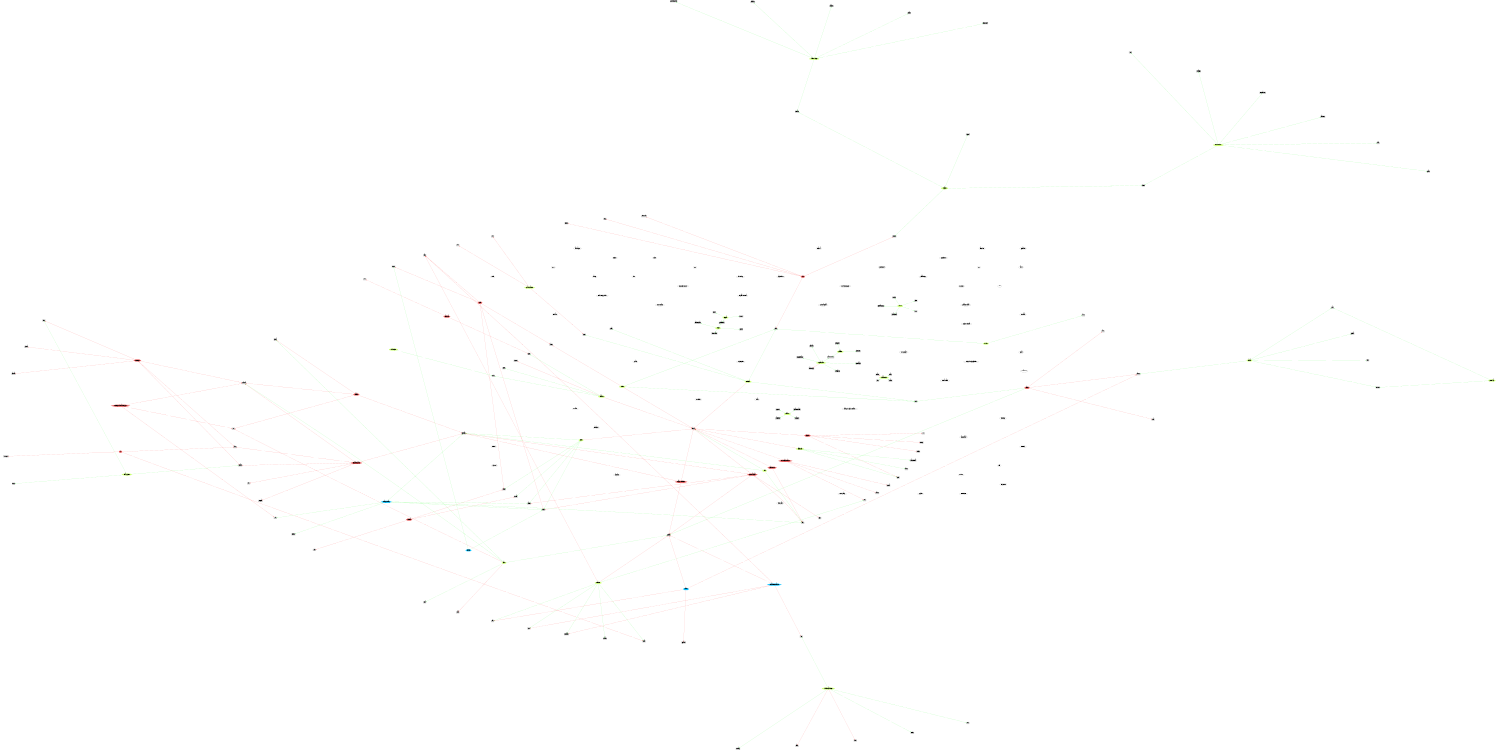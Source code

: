 digraph G {
    layout="twopi";  // Puedes probar con "neato" o "fdp" también
    overlap=scalexy;  // Alternativas: "scalexy" o "false"
    ratio=0.5;  // Ajustar el tamaño del gráfico automáticamente
    splines=true;  // Usar líneas curvas en lugar de rectas para mejorar la claridad
    root = "Farto"; //Centro
    size="100,5";  // Define un tamaño más ancho
    sep=0.5;       // Espaciado entre nodos
    

    // Bandas
    "Dianhø" [label="Dianhø", shape="hexagon", style="filled", color="#e44d4d"];
    "Clavo" [label="Clavo", shape="octagon", style="filled", color="#caff70"];
    "Feiticeira" [label="Feiticeira", shape="octagon", style="filled", color="#caff70"];
    "Rimshot" [label="Rimshot", shape="octagon", style="filled", color="#caff70"];
    "Denantes" [label="Denantes", shape="octagon", style="filled", color="#caff70"];
    "In Vitro" [label="In Vitro", shape="octagon", style="filled", color="#caff70"];
    "Kathartic" [label="Kathartic", shape="octagon", style="filled", color="#caff70"]; //Antiguo Napalm
    "Des/tempo" [label="Des/tempo", shape="hexagon", style="filled", color="#e44d4d"];
    "Mamasuncion" [label="Mamasuncion", shape="octagon", style="filled", color="#caff70"];
    "Jünne" [label="Jünne", shape="octagon", style="filled", color="#caff70"];
    "Baja por defunción" [label="Baja por defunción", shape="hexagon", style="filled", color="#e44d4d"];
    "RadRats" [label="RadRats", shape="hexagon", style="filled", color="#e44d4d"];
    "Görth" [label="Görth", shape="hexagon", style="filled", color="#e44d4d"]; 
    "Amnesia digital" [label="Amnesia digital", shape="hexagon", style="filled", color="#e44d4d"];
    "Sudden Ray of Hope" [label="Sudden Ray of Hope", shape="octagon", style="filled", color="#caff70"];
    "Nadsat" [label="Nadsat", shape="octagon", style="filled", color="#caff70"];
    "Bushter" [label="Bushter", shape="hexagon", style="filled", color="#00bfff"];
    "Terapia de garaje" [label="Terapia de garaje", shape="hexagon", style="filled", color="#e44d4d"];
    "Jester Day" [label="Jester day", shape="octagon", style="filled", color="#caff70"];
    "Polla y cojones" [label="Polla y cojones", shape="octagon", style="filled", color="#caff70"]; //nombre provisional aparentemente
    "Lilith" [label="Lilith", shape="octagon", style="filled", color="#caff70"];
    "West Bat" [label="WestBat", shape="hexagon", style="filled", color="#e44d4d"];
    "Scarlet Down" [label="Scarlet Down", shape="hexagon", style="filled", color="#e44d4d"];
    "Narkotica" [label="Narkotica", shape="hexagon", style="filled", color="#e44d4d"]; //no conozco todos los miembros, hay que preguntar
    "Grave Situations" [label="Grave Situations", shape="hexagon", style="filled", color="#caff70"];
    "Destempo si fuera buen grupo" [label="Destempo si fuera buen grupo", shape="hexagon", style="filled", color="#e44d4d"]; //no estoy seguro de si es lo mismo que terapia de garaje
    "??" [label="??", shape="octagon", style="filled", color="#e44d4d"]; //No sé como se llama la banda ni conozco todos los miembros (ni si está viva), hay que preguntar
    "Martillo" [label="Martillo", shape="hexagon", style="filled", color="#00bfff"]; //era nombre provisional creo que está registrada con otro (luego busco)
    "Tranny Cvntbag" [label="Tranny Cvntbag", shape="hexagon", style="filled", color="#00bfff"];
    "Incandescent Partner" [label="TIncandescent Partner", shape="hexagon", style="filled", color="#00bfff"];
    "Void's Legion" [label="Void's Legion", shape="octagon", style="filled", color="#caff70"]; //ni idea sobre este grupo xd (investigar)
    "Los muchachosaurios" [label="Los muchachosaurios", shape="hexagon", style="filled", color="#e44d4d"]; //estoy por no poner esta banda
    "Ryggan" [label="Ryggan", shape="octagon", style="filled", color="#caff70"];
    "Deripio" [label="Deripio", shape="octagon", style="filled", color="#caff70"]; 
    "Kulpables" [label="Kulpables", shape="octagon", style="filled", color="#caff70"];
    "Eterno Retorno" [label="Eterno Retorno", shape="octagon", style="filled", color="#caff70"];
    "Rainbow Sheep" [label="rainbow Sheep", shape="octagon", style="filled", color="#caff70"];
    "Virus T" [label="Virus T", shape="octagon", style="filled", color="#caff70"];
    "Chakales" [label="Chakales", shape="octagon", style="filled", color="#caff70"];
    "Virginia Coast" [label="Virginia Coast", shape="octagon", style="filled", color="#caff70"];
    "Katharsis" [label="Katharsis", shape="octagon", style="filled", color="#caff70"];
    "Vitor" [label="Vitor", shape="hexagon", style="filled", color="#e44d4d"];
    "Pacific Kills" [label="Pacific Kills", shape="octagon", style="filled", color="#caff70"];
    "Olympus" [label="Olympus", shape="hexagon", style="filled", color="#e44d4d"];

    //Sin terminar
    "Sobako" //Santo(rojo) Acei MariachiC (muerto)
    "Iron Killers" //EduMurillo Dani Paco JuaTarrus Diejunkher
    "Scratch" //Pablo Manu DiegoAlejandro
    "RabiaCivil" //DiegoAlejandro Zero 
    "NoisyRequiem" //AlbaLodBrok EmmaCyano DavidPX MiguelAmputación
    
    //Gallegas:
    "Buzkashi" //EstebanCouto RodrigoCotar PabloCorbillón
    "Pablo y los Ciervos Dorados" //PabloCorbillón MaximoLetal NekanePellón IriaDopazo ElenaCorbillón Muellín AdánDeCaroi EllaLosMuyFrágil GabrielSaitto
    "Carne Blanca" //PabloCorbillón Noidentificado
    "Los Muy Frágil" //EllaLosMuyFrágil Noidentificado
    "DJ Dinero" //PabloCorbillón ManuelFariñaCasares
    "Samba Fuego" //PabloCorbillón Muellín ElenaCorbillón
    "Columna Vegana" //PabloCorbillón Noidentificado
    "Los Fuzz Faces" //RodrigoCotar ManuelFariñaCasares ÓscarGallagher YagoAlarcónCarballa  PedroIgorMartínez(ya no está)
    "CarpoTributo" //RodrigoCotar NicoGatoPerdido CristianCastroMoro
    "Niño Verdugo" //NicoGatoPerdido JorgeAndrésSerrano
    "Ulex" //Mosnica Quintela XianCastro Tomasiño  ESTUVO @hoviteha alias yaidukar (lo conocen karmen y karmiña)
    
    "La DGT" //ÓscarDGT YoelDGT MiguelDGT
    "Eskravos" //EloiAbaloduro Uxía Noidentificado Noidentificado Noidentificado NoaLópez?
    "Brigada Moreneta" //OtPascual Noidentificado Noidentificado Noidentificado
    "Hollow Empty Minds" //OtPascual MarcRamírezCañabate HenrySalvat VíctorTorrent Noidentificado
    "Blowfuse" //HenrySalvat SergiBouffard ÓscarPuig Noidentificado
    "Dr.X" //AlbaKarry AlexanderErtack Mayer VíctorTorrent
    "Atomik Funk" //VíctorTorrent MarcBernadCasanova IñakiRamos PauAncunya Noidentificado Noidentificado
    "Uxue" //VíctorTorrent ÉricCelias MartíCosta UxueSouto
    "Curos" //Vernat LluísBorrell

    //Del jodido MarcBernadCasanova:(BCN todo)
    "Samscares" //MarcBernadCasanova Noidentificado Noidentificado Noidentificado
    "TH3 CLIMB" //MarcBernadCasanova AndreuRuno Lyca RaTache(31k seguidores, ya no está) AlejandroCalatrava MarioXZone(ya no está) AaronCarrasco
    "Zefir" //MarcBernadCasanova EvaCabanes

    //Alejandro Calatrava
    "The Bering" //AlejandroCalatrava Noidentificado 
    //Del jodido AndreuRuno
    "ERIO" //AndreuRuno MaximKutsan VíctorMarín TxabiLinares ErnestFosk
    "SLAVEDOWN" //AndreuRuno Suegere BigVillano
    "Xiclet" //AndreuRuno Noidentificado

    //De TxabiLinares
    "Exceso" //(verificados en insta) TxabiLinares CristinaRocabert CristinaMadrid MiguelPino VoidRobin DaniFabregas AngelSantos

    //Del VíctorMarín
    "Victor&Marky" //VíctorMarín Marky

    "Grupleds" //VoidRobin Noidentificado

    //Del Marky
    "HELLINSIDE" //Marky MarcCorso
    "TREMENS" //Marky Noidentificado



    //Del jodido IñaquiRamos:(BCN todo)
    "Vontade Trio"//VíctorTorrent IñakiRamos Noidentificado
    "Zigurat" //IñaquiRamos MelciorGuilera ÀlexPereira PemiroVirosa CarlesPereira RogerPascual
    "Los Painas" //IñaquiRamos Noidentificado 
    "Ina Mú" //IñaquiRamos Noidentificado
    //Del RogerPascual
    "Apocadixie" //RogerPascual Noidentificado
    "BKT Brass Band" //RogerPascual Noidentificado
    "SouthSideStompers" //RogerPascual Noidentificado
    

    //De Vigo:
    "Faced Out" //
    "Fractura" //
    "From Ashes To Dust" //PabloMaggot IsmaTurboNekora
    "PabloMaggot" //Solo project de PabloMaggot
    "Muriel" //IsmaTurboNekora ÓscarNoseque
    "Diving Through JellyFishes" //IsmaTurboNekora AnxoIAUSC IsaacRocha MarioByafish
    "Nominoi" //MarioByafish IriaLópez
    "Why Not?" //MarioByafish NatVázquez NereaPB TeoWN
    "Other Game" //IsaacRocha PatriciaGonzálezCabaleiro MateoGallego DavidCostas
    "A Light In The Sea" //PatriciaGonzálezCabaleiro AlánNight
    
    "Gracias Por Nada" //SergioMC AlbertoMouriñoAlmeida MiguelMouriñoAlmeida


    // Miembros
    "Luis" [label="Luis", shape="box", style="filled", color="grey"]; //dianho - feiticeira - rimshot
    "Iván" [label="Iván", shape="box", style="filled", color="grey"]; //dianho
    "Karmen" [label="Karmen", shape="box", style="filled", color="grey"]; //dianho - martillo - nadsat
    "Adrián" [label="Adrián", shape="box", style="filled", color="grey"]; //dianho - clavo - denantes - incandescent partner - baja por defunción -  amnesia digital - martillo - bpd
    "David" [label="David", shape="box", style="filled", color="grey"]; //dianho

    "Alicia" [label="Alicia", shape="box", style="filled", color="grey"]; //clavo - radrats
    "Karmiña" [label="Karmiña", shape="box", style="filled", color="grey"]; //clavo - terapia de garaje - destempo si fuera buen grupo - radrats
    "Alba" [label="Alba", shape="box", style="filled", color="grey"]; //clavo
    "Ivo" [label="Ivo", shape="box", style="filled", color="grey"]; //clavo - radrats - destempo si fuera buen grupo
    "Laura" [label="Laura", shape="box", style="filled", color="grey"]; //clavo

    "Santo" [label="Santo", shape="box", style="filled", color="grey"]; //feiticeira - in vitro - rimshot - no name
    "Sofía" [label="Sofía", shape="box", style="filled", color="grey"]; //feiticeira
    "Jorge" [label="Jorge", shape="box", style="filled", color="grey"]; //feiticeira - Grave Situations
    "Farto" [label="Farto", shape="box", style="filled", color="grey"]; //feiticeira - kathartic - amnesia digital - scarlet down - lilith - junne - rimshot - Los muchachosaurios - bpd - pacific kills - olympus

    "Mateo" [label="Mateo", shape="box", style="filled", color="grey"]; //rimshot - gorth

    "Ela" [label="Ela", shape="box", style="filled", color="grey"]; //denantes - martillo
    "Anxo" [label="Anxo", shape="box", style="filled", color="grey"]; //denantes - incandescent partner
    "Sebastián" [label="Sebastián", shape="box", style="filled", color="grey"]; //denantes - incandescent partner
    "Pol" [label="Pol", shape="box", style="filled", color="grey"]; //denantes - Los muchachosaurios
    "LauraD" [label="LauraD", shape="box", style="filled", color="grey"]; //denantes
    "Alan" [label="Alan", shape="box", style="filled", color="grey"]; //denantes - incandescent partner - gorth
    "Cesar" [label="Cesar", shape="box", style="filled", color="grey"]; //denantes - ??

    "Dante" [label="Dante", shape="box", style="filled", color="grey"]; //in vitro

    "Alex" [label="Alex", shape="box", style="filled", color="grey"]; //kathartic - narkotica
    "VictorIV" [label="VictorIV", shape="box", style="filled", color="grey"]; //kathartic
    "Antón" [label="Antón", shape="box", style="filled", color="grey"]; //kathartic
    "Elvis" [label="Elvis", shape="box", style="filled", color="grey"]; //kathartic - voids legion

    "Manu" [label="Manu", shape="box", style="filled", color="grey"] //destempo - ?? - terapia de garaje 
    "Ricardo" [label="Ricardo", shape="box", style="filled", color="grey"] //destempo - polla y cojones - terapia de garaje 
    "Lino" [label="Lino", shape="box", style="filled", color="grey"] //destempo - polla y cojones
    "Ahinoa" [label="Ahinoa", shape="box", style="filled", color="grey"] //destempo
    "Claudia" [label="Claudia", shape="box", style="filled", color="grey"] //destempo

    "Brais" [label="Brais", shape="box", style="filled", color="grey"] //mamasunción
    "BraisB" [label="BraisB", shape="box", style="filled", color="grey"] //mamasunción
    "Toño" [label="Toño", shape="box", style="filled", color="grey"] //mamasunción
    "Martín" [label="Martín", shape="box", style="filled", color="grey"] //mamasunción

    "Abollado" [label="Abollado", shape="box", style="filled", color="grey"] //junne - bpd - amnesia digital - tranny cvntbag - lilith - radrats - terapia de garaje
    "Rubén" [label="Rubén", shape="box", style="filled", color="grey"] //junne - west bat
    "Dorian" [label="Dorian", shape="box", style="filled", color="grey"] //junne - west bat
    "PabloP" [label="PabloP", shape="box", style="filled", color="grey"] //junne - amnesia digital - tranny cvntbag
    "Victor" [label="Victor", shape="box", style="filled", color="grey"] //junne - gorth - amnesia digital - tranny cvntbag - bushter

    "Bruno" [label="Bruno", shape="box", style="filled", color="grey"] //gorth - bushter

    "Lia" [label="Lia", shape="box", style="filled", color="grey"] //amnesia digital - scarlet down - lilith
    "Aki" [label="Aki", shape="box", style="filled", color="grey"] //amnesia digital - tranny cvntbag

    "DorianG" [label="DorianG", shape="box", style="filled", color="grey"] //sroh
    "Sen" [label="Sen", shape="box", style="filled", color="grey"] //sroh - incandescent partner
    "Pablo" [label="Pablo", shape="box", style="filled", color="grey"] //sroh
    "Uxio" [label="Uxio", shape="box", style="filled", color="grey"] //sroh
    "Eneko" [label="Eneko", shape="box", style="filled", color="grey"] //sroh
    "Rei" [label="Rei", shape="box", style="filled", color="grey"] //sroh

    "BrunoB" [label="BrunoB", shape="box", style="filled", color="grey"] //nadsat - jester day
    "Nico" [label="Nico", shape="box", style="filled", color="grey"] //nadsat
    "Amelia" [label="Amelia", shape="box", style="filled", color="grey"] //nadsat
    "Javi" [label="Javi", shape="box", style="filled", color="grey"] //nadsat - jester day

    "???" [label="???", shape="box", style="filled", color="grey"] //terapia de garaje
    "Breogán" [label="Breogán", shape="box", style="filled", color="grey"] //terapia de garaje

    "Hugo" [label="Hugo", shape="box", style="filled", color="grey"] //polla y cojones

    "Iago" [label="Iago", shape="box", style="filled", color="grey"] //west bat

    "????" [label="????", shape="box", style="filled", color="grey"] //narkotica

    "Haize" [label="????", shape="box", style="filled", color="grey"] //grave situations
    "Pablonibe" [label="????", shape="box", style="filled", color="grey"] //grave situations

    "Oli" [label="Oli", shape="box", style="filled", color="grey"] //destempo si fuera buen grupo - tranny cvntbag

    "Monoperro" [label="Monoperro", shape="box", style="filled", color="grey"] //??

    "Aythami" [label="Aythami", shape="box", style="filled", color="grey"] //Martillo

    "Tolleito" [label="Tolleito", shape="box", style="filled", color="grey"] //tranny cvntbag

    "DavidP" [label="DavidP", shape="box", style="filled", color="grey"] //muchachosaurios
    "Correa" [label="Correa", shape="box", style="filled", color="grey"] //muchachosaurios

    "LeoPozo" [label="LeoPozo", shape="box", style="filled", color="grey"] //ryggan
    "Ryzos" [label="Ryzos", shape="box", style="filled", color="grey"] //ryggan
    "AdriPantera" [label="AdriPantera", shape="box", style="filled", color="grey"] //ryggan - deripio
    // cambiar AdriPanteras por AdrianEsobar

    "PabloNicholas" [label="PabloNicholas", shape="box", style="filled", color="grey"] //deripio
    "RobertMatei" [label="RobertMatei", shape="box", style="filled", color="grey"] //deripio
    "Andrés" [label="Andrés", shape="box", style="filled", color="grey"] //deripio - no name

    "IkerE" [label="IkerE", shape="box", style="filled", color="grey"] //kulpables - eterno retorno
    "Miguel" [label="Miguel", shape="box", style="filled", color="grey"] //kulpables 
    "VictorK" [label="VictorK", shape="box", style="filled", color="grey"] //kulpables - no name
    "KenauR" [label="KenauR", shape="box", style="filled", color="grey"] //kulpables - rainbow sheep

    "Adam" [label="Adam", shape="box", style="filled", color="grey"] //eterno retorno
    "Lara" [label="Lara", shape="box", style="filled", color="grey"] //eterno retorno
    "PabloDíez" [label="PabloDíez", shape="box", style="filled", color="grey"] //eterno retorno
    "RocíoBarroso" [label="RocíoBarroso", shape="box", style="filled", color="grey"] //eterno retorno
    "AdriánER" [label="AdriánER", shape="box", style="filled", color="grey"] //eterno retorno
    "Riri" [label="Riri", shape="box", style="filled", color="grey"] //eterno retorno

    "AlbertoRull" [label="AlbertoRull", shape="box", style="filled", color="grey"] //rainbow sheep
    "Alfajor" [label="Alfajor", shape="box", style="filled", color="grey"] //rainbow sheep
    "Saragzm" [label="Saragzm", shape="box", style="filled", color="grey"] //rainbow sheep
    "RafaDiaz" [label="RafaDiaz", shape="box", style="filled", color="grey"] //rainbow sheep
    "GuitarLatorraca" [label="GuitarLatorraca", shape="box", style="filled", color="grey"] //rainbow sheep

    "AlexT" [label="AlexT", shape="box", style="filled", color="grey"] //virus t
    "YusufT" [label="YusufT", shape="box", style="filled", color="grey"] //virus t
    "AndreaSnoopy" [label="AndreaSnoopy", shape="box", style="filled", color="grey"] //virus t
    "AlvaroCheca" [label="AlvaroCheca", shape="box", style="filled", color="grey"] //virus t
    "YunT" [label="YunT", shape="box", style="filled", color="grey"] //virus t

    "AlexSozer" [label="AlexSozer", shape="box", style="filled", color="grey"] //chakales
    "MatthewMilner" [label="MatthewMilner", shape="box", style="filled", color="grey"] //chakales - virginia coast
    "AlexCebri" [label="AlexCebri", shape="box", style="filled", color="grey"] //chakales

    "ArialWax" [label="ArialWax", shape="box", style="filled", color="grey"] //virginia coast
    "BrigidPellicano" [label="BrigidPellicano", shape="box", style="filled", color="grey"] //virginia coast
    "DanBrophy" [label="DanBrophy", shape="box", style="filled", color="grey"] //virginia coast
    "WilfPearce" [label="WilfPearce", shape="box", style="filled", color="grey"] //virginia coast
    "KyeOhagan" [label="KyeOhagan", shape="box", style="filled", color="grey"] //virginia coast

    "AníbalRomerales" [label="AníbalRomerales", shape="box", style="filled", color="grey"] //katharsis
    "JorgeIvo" [label="JorgeIvo", shape="box", style="filled", color="grey"] //katharsis
    "DaniEdrich" [label="DaniEdrich", shape="box", style="filled", color="grey"] //katharsis
    "SoyaCedo" [label="SoyaCedo", shape="box", style="filled", color="grey"] //katharsis

    "EduMurillo" [label="EduMurillo", shape="box", style="filled", color="grey"] //no name
    "Roy" [label="Roy", shape="box", style="filled", color="grey"] //no name
    "Héctor"  [label="Héctor", shape="box", style="filled", color="grey"] //no name

    "Acei" [label="Acei", shape="box", style="filled", color="grey"] //pacific kills - olympus
    "PaxTv" [label="PaxTv", shape="box", style="filled", color="grey"] //pacific kills
    "MarcosRueda" [label="MarcosRueda", shape="box", style="filled", color="grey"] //pacific kills

    "Ritchie" [label="Ritchie", shape="box", style="filled", color="grey"] //olympus
    "Tommy" [label="Tommy", shape="box", style="filled", color="grey"] //olympus
    "?" [label="?", shape="box", style="filled", color="grey"] //olympus


    // Conexiones con estilo especificado
    
    "Dianhø" -> "Luis" [label=" ", color="green", arrowhead="dot"];
    "Dianhø" -> "Iván" [label=" ", color="red", arrowhead="dot"];
    "Dianhø" -> "Adrián" [label=" ", color="green", arrowhead="dot"];
    "Dianhø" -> "Karmen" [label=" ", color="red", arrowhead="dot"];
    "Dianhø" -> "David" [label=" ", color="red", arrowhead="dot"];

    "Clavo" -> "Adrián" [label=" ", color="green", arrowhead="dot"];
    "Clavo" -> "Karmiña" [label=" ", color="green", arrowhead="dot"];
    "Clavo" -> "Alicia" [label=" ", color="green", arrowhead="dot"];
    "Clavo" -> "Alba" [label=" ", color="green", arrowhead="dot"];
    "Clavo" -> "Ivo" [label=" ", color="red", arrowhead="dot"];
    "Clavo" -> "Laura" [label=" ", color="red", arrowhead="dot"];

    "Feiticeira" -> "Luis" [label=" ", color="green", arrowhead="dot"];
    "Feiticeira" -> "Sofía" [label=" ", color="green", arrowhead="dot"];
    "Feiticeira" -> "Santo" [label=" ", color="green", arrowhead="dot"];
    "Feiticeira" -> "Jorge" [label=" ", color="green", arrowhead="dot"];
    "Feiticeira" -> "Farto" [label=" ", color="red", arrowhead="dot"];

    "Rimshot" -> "Farto" [label=" ", color="red", arrowhead="dot"];
    "Rimshot" -> "Mateo" [label=" ", color="red", arrowhead="dot"];
    "Rimshot" -> "Luis" [label=" ", color="green", arrowhead="dot"];
    "Rimshot" -> "Santo" [label=" ", color="green", arrowhead="dot"];

    "Denantes" -> "Adrián" [label=" ", color="red", arrowhead="dot"];
    "Denantes" -> "Ela" [label=" ", color="green", arrowhead="dot"];
    "Denantes" -> "Anxo" [label=" ", color="green", arrowhead="dot"];
    "Denantes" -> "Sebastián" [label=" ", color="green", arrowhead="dot"];
    "Denantes" -> "Pol" [label=" ", color="green", arrowhead="dot"];
    "Denantes" -> "Alan" [label=" ", color="red", arrowhead="dot"];
    "Denantes" -> "LauraD" [label=" ", color="green", arrowhead="dot"];
    "Denantes" -> "Cesar" [label=" ", color="green", arrowhead="dot"];

    "In Vitro" -> "Santo" [label=" ", color="green", arrowhead="dot"];
    "In Vitro" -> "Dante" [label=" ", color="green", arrowhead="dot"];

    "Kathartic" -> "Alex" [label=" ", color="green", arrowhead="dot"];
    "Kathartic" -> "Elvis" [label=" ", color="green", arrowhead="dot"];
    "Kathartic" -> "VictorIV" [label=" ", color="red", arrowhead="dot"];
    "Kathartic" -> "Antón" [label=" ", color="green", arrowhead="dot"];
    "Kathartic" -> "Farto" [label=" ", color="red", arrowhead="dot"];

    "Des/tempo" -> "Karmiña" [label=" ", color="red", arrowhead="dot"];
    "Des/tempo" -> "Manu" [label=" ", color="red", arrowhead="dot"];
    "Des/tempo" -> "Ricardo" [label=" ", color="red", arrowhead="dot"];
    "Des/tempo" -> "Lino" [label=" ", color="red", arrowhead="dot"];
    "Des/tempo" -> "Ahinoa" [label=" ", color="red", arrowhead="dot"];
    "Des/tempo" -> "Claudia" [label=" ", color="red", arrowhead="dot"];

    "Mamasuncion" -> "Brais" [label=" ", color="green", arrowhead="dot"];
    "Mamasuncion" -> "BraisB" [label=" ", color="red", arrowhead="dot"];
    "Mamasuncion" -> "Martín" [label=" ", color="green", arrowhead="dot"];
    "Mamasuncion" -> "Toño" [label=" ", color="green", arrowhead="dot"];

    "Jünne" -> "Rubén" [label=" ", color="green", arrowhead="dot"];
    "Jünne" -> "Victor" [label=" ", color="green", arrowhead="dot"];
    "Jünne" -> "Dorian" [label=" ", color="green", arrowhead="dot"];
    "Jünne" -> "PabloP" [label=" ", color="green", arrowhead="dot"];
    "Jünne" -> "Farto" [label=" ", color="red", arrowhead="dot"];
    "Jünne" -> "Abollado" [label=" ", color="green", arrowhead="dot"];

    "Baja por defunción" -> "Abollado" [label=" ", color="red", arrowhead="dot"];
    "Baja por defunción" -> "Farto" [label=" ", color="red", arrowhead="dot"];
    "Baja por defunción" -> "Adrián" [label=" ", color="red", arrowhead="dot"];

    "RadRats" -> "Abollado" [label=" ", color="red", arrowhead="dot"];
    "RadRats" -> "Alicia" [label=" ", color="red", arrowhead="dot"];
    "RadRats" -> "Karmiña" [label=" ", color="red", arrowhead="dot"];
    "RadRats" -> "Ivo" [label=" ", color="red", arrowhead="dot"];

    "Görth" -> "Mateo" [label=" ", color="red", arrowhead="dot"];
    "Görth" -> "Alan" [label=" ", color="red", arrowhead="dot"];
    "Görth" -> "Bruno" [label=" ", color="red", arrowhead="dot"];
    "Görth" -> "Victor" [label=" ", color="red", arrowhead="dot"];
    "Görth" -> "Rubén" [label=" ", color="red", arrowhead="dot"];

    "Amnesia digital" -> "Abollado" [label=" ", color="red", arrowhead="dot"];
    "Amnesia digital" -> "Farto" [label=" ", color="red", arrowhead="dot"];
    "Amnesia digital" -> "Lia" [label=" ", color="red", arrowhead="dot"];
    "Amnesia digital" -> "Adrián" [label=" ", color="red", arrowhead="dot"];
    "Amnesia digital" -> "PabloP" [label=" ", color="red", arrowhead="dot"];
    "Amnesia digital" -> "Victor" [label=" ", color="red", arrowhead="dot"];
    "Amnesia digital" -> "Aki" [label=" ", color="red", arrowhead="dot"];

    "Sudden Ray of Hope"  -> "Rei" [label=" ", color="green", arrowhead="dot"];
    "Sudden Ray of Hope"  -> "Sen" [label=" ", color="green", arrowhead="dot"];
    "Sudden Ray of Hope"  -> "Pablo" [label=" ", color="red", arrowhead="dot"];
    "Sudden Ray of Hope"  -> "Uxio" [label=" ", color="red", arrowhead="dot"];
    "Sudden Ray of Hope"  -> "Eneko" [label=" ", color="green", arrowhead="dot"];
    "Sudden Ray of Hope"  -> "DorianG" [label=" ", color="green", arrowhead="dot"];

    "Nadsat" -> "Karmen" [label=" ", color="green", arrowhead="dot"];
    "Nadsat" -> "Nico" [label=" ", color="green", arrowhead="dot"];
    "Nadsat" -> "BrunoB" [label=" ", color="green", arrowhead="dot"];
    "Nadsat" -> "Amelia" [label=" ", color="green", arrowhead="dot"];
    "Nadsat" -> "Javi" [label=" ", color="green", arrowhead="dot"];

    "Bushter" -> "Bruno" [label=" ", color="green", arrowhead="dot"];
    "Bushter" -> "Victor" [label=" ", color="green", arrowhead="dot"];

    "Terapia de garaje" -> "Manu" [label=" ", color="red", arrowhead="dot"];
    "Terapia de garaje" -> "Abollado" [label=" ", color="red", arrowhead="dot"];
    "Terapia de garaje" -> "Breogán" [label=" ", color="red", arrowhead="dot"];
    "Terapia de garaje" -> "Ricardo" [label=" ", color="red", arrowhead="dot"];
    "Terapia de garaje" -> "Karmiña" [label=" ", color="red", arrowhead="dot"];
    "Terapia de garaje" -> "???" [label=" ", color="red", arrowhead="dot"]; //preguntar por este

    "Jester Day" -> "Javi" [label=" ", color="green", arrowhead="dot"];
    "Jester Day" -> "BrunoB" [label=" ", color="green", arrowhead="dot"];

    "Polla y cojones" -> "Lino" [label=" ", color="green", arrowhead="dot"];
    "Polla y cojones" -> "Ricardo" [label=" ", color="green", arrowhead="dot"];
    "Polla y cojones" -> "Hugo" [label=" ", color="green", arrowhead="dot"]; //No se llama Hugo xd

    "Lilith" -> "Lia" [label=" ", color="green", arrowhead="dot"];
    "Lilith" -> "Farto" [label=" ", color="green", arrowhead="dot"];
    "Lilith" -> "Abollado" [label=" ", color="green", arrowhead="dot"];

    "West Bat" -> "Iago" [label=" ", color="red", arrowhead="dot"];
    "West Bat" -> "Rubén" [label=" ", color="red", arrowhead="dot"];
    "West Bat" -> "Dorian" [label=" ", color="red", arrowhead="dot"];

    "Scarlet Down" -> "Farto" [label=" ", color="red", arrowhead="dot"];
    "Scarlet Down" -> "Lia" [label=" ", color="red", arrowhead="dot"];

    "Narkotica" -> "Alex" [label=" ", color="red", arrowhead="dot"];
    "Narkotica" -> "????" [label=" ", color="red", arrowhead="dot"]; //preguntar por este

    "Grave Situations" -> "Haize" [label=" ", color="red", arrowhead="dot"];
    "Grave Situations" -> "Jorge" [label=" ", color="red", arrowhead="dot"];
    "Grave Situations" -> "Pablonibe" [label=" ", color="red", arrowhead="dot"];

    "Destempo si fuera buen grupo" -> "Karmiña" [label=" ", color="red", arrowhead="dot"];
    "Destempo si fuera buen grupo" -> "Oli" [label=" ", color="red", arrowhead="dot"];
    "Destempo si fuera buen grupo" -> "Ivo" [label=" ", color="red", arrowhead="dot"];

    "??" -> "Cesar" [label=" ", color="red", arrowhead="dot"];
    "??" -> "Manu" [label=" ", color="red", arrowhead="dot"];
    "??" -> "Monoperro" [label=" ", color="red", arrowhead="dot"];
    //preguntar nombre (y si puede ser nombre real del nazi)

    "Martillo" -> "Ela" [label=" ", color="red", arrowhead="dot"];
    "Martillo" -> "Karmen" [label=" ", color="red", arrowhead="dot"];
    "Martillo" -> "Adrián" [label=" ", color="red", arrowhead="dot"];
    "Martillo" -> "Aythami" [label=" ", color="red", arrowhead="dot"];

    "Tranny Cvntbag" -> "Tolleito" [label=" ", color="green", arrowhead="dot"];
    "Tranny Cvntbag" -> "Abollado" [label=" ", color="green", arrowhead="dot"];
    "Tranny Cvntbag" -> "Oli" [label=" ", color="green", arrowhead="dot"];
    "Tranny Cvntbag" -> "Lia" [label=" ", color="green", arrowhead="dot"];
    "Tranny Cvntbag" -> "PabloP" [label=" ", color="green", arrowhead="dot"];
    "Tranny Cvntbag" -> "Victor" [label=" ", color="green", arrowhead="dot"];
    
    "Incandescent Partner" -> "Sen" [label=" ", color="red", arrowhead="dot"];
    "Incandescent Partner" -> "Sebastián" [label=" ", color="red", arrowhead="dot"];
    "Incandescent Partner" -> "Adrián" [label=" ", color="red", arrowhead="dot"];
    "Incandescent Partner" -> "Anxo" [label=" ", color="red", arrowhead="dot"];
    "Incandescent Partner" -> "Alan" [label=" ", color="red", arrowhead="dot"];

    "Void's Legion" -> "Elvis" [label=" ", color="green", arrowhead="dot"];
    //faltan todos los miembros de la banda de este tio

    "Los muchachosaurios" -> "Pol" [label=" ", color="red", arrowhead="dot"];
    "Los muchachosaurios" -> "Farto" [label=" ", color="red", arrowhead="dot"];
    "Los muchachosaurios" -> "DavidP" [label=" ", color="red", arrowhead="dot"];
    "Los muchachosaurios" -> "Correa" [label=" ", color="red", arrowhead="dot"];
    //xd esta banda

    "Ryggan" -> "AdriPantera" [label=" ", color="green", arrowhead="dot"];
    "Ryggan" -> "LeoPozo" [label=" ", color="green", arrowhead="dot"];
    "Ryggan" -> "Ryzos" [label=" ", color="green", arrowhead="dot"];

    "Deripio" -> "PabloNicholas" [label=" ", color="green", arrowhead="dot"];
    "Deripio" -> "Andrés" [label=" ", color="green", arrowhead="dot"];
    "Deripio" -> "AdriPantera" [label=" ", color="green", arrowhead="dot"];
    "Deripio" -> "RobertMatei" [label=" ", color="green", arrowhead="dot"];

    "Kulpables" -> "IkerE" [label=" ", color="green", arrowhead="dot"];
    "Kulpables" -> "KenauR" [label=" ", color="green", arrowhead="dot"];
    "Kulpables" -> "VictorK" [label=" ", color="green", arrowhead="dot"];
    "Kulpables" -> "Miguel" [label=" ", color="green", arrowhead="dot"];

    "Eterno Retorno" -> "IkerE" [label=" ", color="green", arrowhead="dot"];
    "Eterno Retorno" -> "Lara" [label=" ", color="green", arrowhead="dot"];
    "Eterno Retorno" -> "PabloDíez" [label=" ", color="green", arrowhead="dot"];
    "Eterno Retorno" -> "RocíoBarroso" [label=" ", color="green", arrowhead="dot"];
    "Eterno Retorno" -> "Riri" [label=" ", color="green", arrowhead="dot"];
    "Eterno Retorno" -> "AdriánER" [label=" ", color="green", arrowhead="dot"];
    "Eterno Retorno" -> "Adam" [label=" ", color="green", arrowhead="dot"];

    "Rainbow Sheep" -> "KenauR" [label=" ", color="green", arrowhead="dot"];
    "Rainbow Sheep" -> "Saragzm" [label=" ", color="green", arrowhead="dot"];
    "Rainbow Sheep" -> "Alfajor" [label=" ", color="green", arrowhead="dot"];
    "Rainbow Sheep" -> "GuitarLatorraca" [label=" ", color="green", arrowhead="dot"];
    "Rainbow Sheep" -> "AlbertoRull" [label=" ", color="green", arrowhead="dot"];
    "Rainbow Sheep" -> "RafaDiaz" [label=" ", color="green", arrowhead="dot"];

    "Virus T" -> "YusufT" [label=" ", color="green", arrowhead="dot"];
    "Virus T" -> "AlexT" [label=" ", color="green", arrowhead="dot"];
    "Virus T" -> "YunT" [label=" ", color="green", arrowhead="dot"];
    "Virus T" -> "AndreaSnoopy" [label=" ", color="green", arrowhead="dot"];
    "Virus T" -> "AlvaroCheca" [label=" ", color="green", arrowhead="dot"];

    "Chakales" -> "MatthewMilner" [label=" ", color="green", arrowhead="dot"];
    "Chakales" -> "AlexCebri" [label=" ", color="green", arrowhead="dot"];
    "Chakales" -> "AlexSozer" [label=" ", color="green", arrowhead="dot"];

    "Virginia Coast" -> "ArialWax" [label=" ", color="green", arrowhead="dot"];
    "Virginia Coast" -> "BrigidPellicano" [label=" ", color="green", arrowhead="dot"];
    "Virginia Coast" -> "KyeOhagan" [label=" ", color="green", arrowhead="dot"];
    "Virginia Coast" -> "WilfPearce" [label=" ", color="green", arrowhead="dot"];
    "Virginia Coast" -> "MatthewMilner" [label=" ", color="green", arrowhead="dot"];
    "Virginia Coast" -> "DanBrophy" [label=" ", color="red", arrowhead="dot"];

    "Katharsis" -> "AníbalRomerales" [label=" ", color="green", arrowhead="dot"];
    "Katharsis" -> "DaniEdrich" [label=" ", color="green", arrowhead="dot"];
    "Katharsis" -> "JorgeIvo" [label=" ", color="green", arrowhead="dot"];
    "Katharsis" -> "SoyaCedo" [label=" ", color="green", arrowhead="dot"];

    "Vitor" -> "VictorK" [label=" ", color="red", arrowhead="dot"];
    "Vitor" -> "EduMurillo" [label=" ", color="red", arrowhead="dot"];
    "Vitor" -> "Roy" [label=" ", color="red", arrowhead="dot"];
    "Vitor" -> "Santo" [label=" ", color="red", arrowhead="dot"];
    "Vitor" -> "Héctor" [label=" ", color="red", arrowhead="dot"];

    "Pacific Kills" -> "Farto" [label=" ", color="red", arrowhead="dot"];
    "Pacific Kills" -> "Acei" [label=" ", color="green", arrowhead="dot"];
    "Pacific Kills" -> "PaxTv" [label=" ", color="green", arrowhead="dot"];
    "Pacific Kills" -> "MarcosRueda" [label=" ", color="green", arrowhead="dot"];

    "Olympus" -> "Farto" [label=" ", color="red", arrowhead="dot"];
    "Olympus" -> "Acei" [label=" ", color="red", arrowhead="dot"];
    "Olympus" -> "?" [label=" ", color="red", arrowhead="dot"];
    "Olympus" -> "Ritchie" [label=" ", color="red", arrowhead="dot"];
    "Olympus" -> "Tommy" [label=" ", color="red", arrowhead="dot"];
    
}

